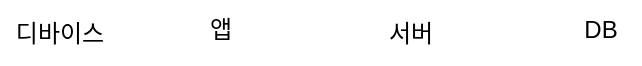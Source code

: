 <mxfile version="27.1.4">
  <diagram name="페이지-1" id="Gtsd6gQZXYwgZAP0GK-z">
    <mxGraphModel dx="1175" dy="1107" grid="1" gridSize="10" guides="1" tooltips="1" connect="1" arrows="1" fold="1" page="1" pageScale="1" pageWidth="1920" pageHeight="1080" math="0" shadow="0">
      <root>
        <mxCell id="0" />
        <mxCell id="1" parent="0" />
        <mxCell id="puKy0jFDfKGZnQOC7gGv-1" value="디바이스" style="text;html=1;align=center;verticalAlign=middle;whiteSpace=wrap;rounded=0;" vertex="1" parent="1">
          <mxGeometry x="50" y="200" width="60" height="30" as="geometry" />
        </mxCell>
        <mxCell id="puKy0jFDfKGZnQOC7gGv-2" value="앱" style="text;html=1;align=center;verticalAlign=middle;resizable=0;points=[];autosize=1;strokeColor=none;fillColor=none;" vertex="1" parent="1">
          <mxGeometry x="145" y="198" width="30" height="30" as="geometry" />
        </mxCell>
        <mxCell id="puKy0jFDfKGZnQOC7gGv-3" value="서버" style="text;html=1;align=center;verticalAlign=middle;resizable=0;points=[];autosize=1;strokeColor=none;fillColor=none;" vertex="1" parent="1">
          <mxGeometry x="230" y="200" width="50" height="30" as="geometry" />
        </mxCell>
        <mxCell id="puKy0jFDfKGZnQOC7gGv-4" value="DB" style="text;html=1;align=center;verticalAlign=middle;resizable=0;points=[];autosize=1;strokeColor=none;fillColor=none;" vertex="1" parent="1">
          <mxGeometry x="330" y="198" width="40" height="30" as="geometry" />
        </mxCell>
      </root>
    </mxGraphModel>
  </diagram>
</mxfile>
